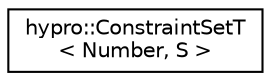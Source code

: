 digraph "Graphical Class Hierarchy"
{
  edge [fontname="Helvetica",fontsize="10",labelfontname="Helvetica",labelfontsize="10"];
  node [fontname="Helvetica",fontsize="10",shape=record];
  rankdir="LR";
  Node1 [label="hypro::ConstraintSetT\l\< Number, S \>",height=0.2,width=0.4,color="black", fillcolor="white", style="filled",URL="$classhypro_1_1ConstraintSetT.html",tooltip="A class representing a plain constraint set. "];
}
